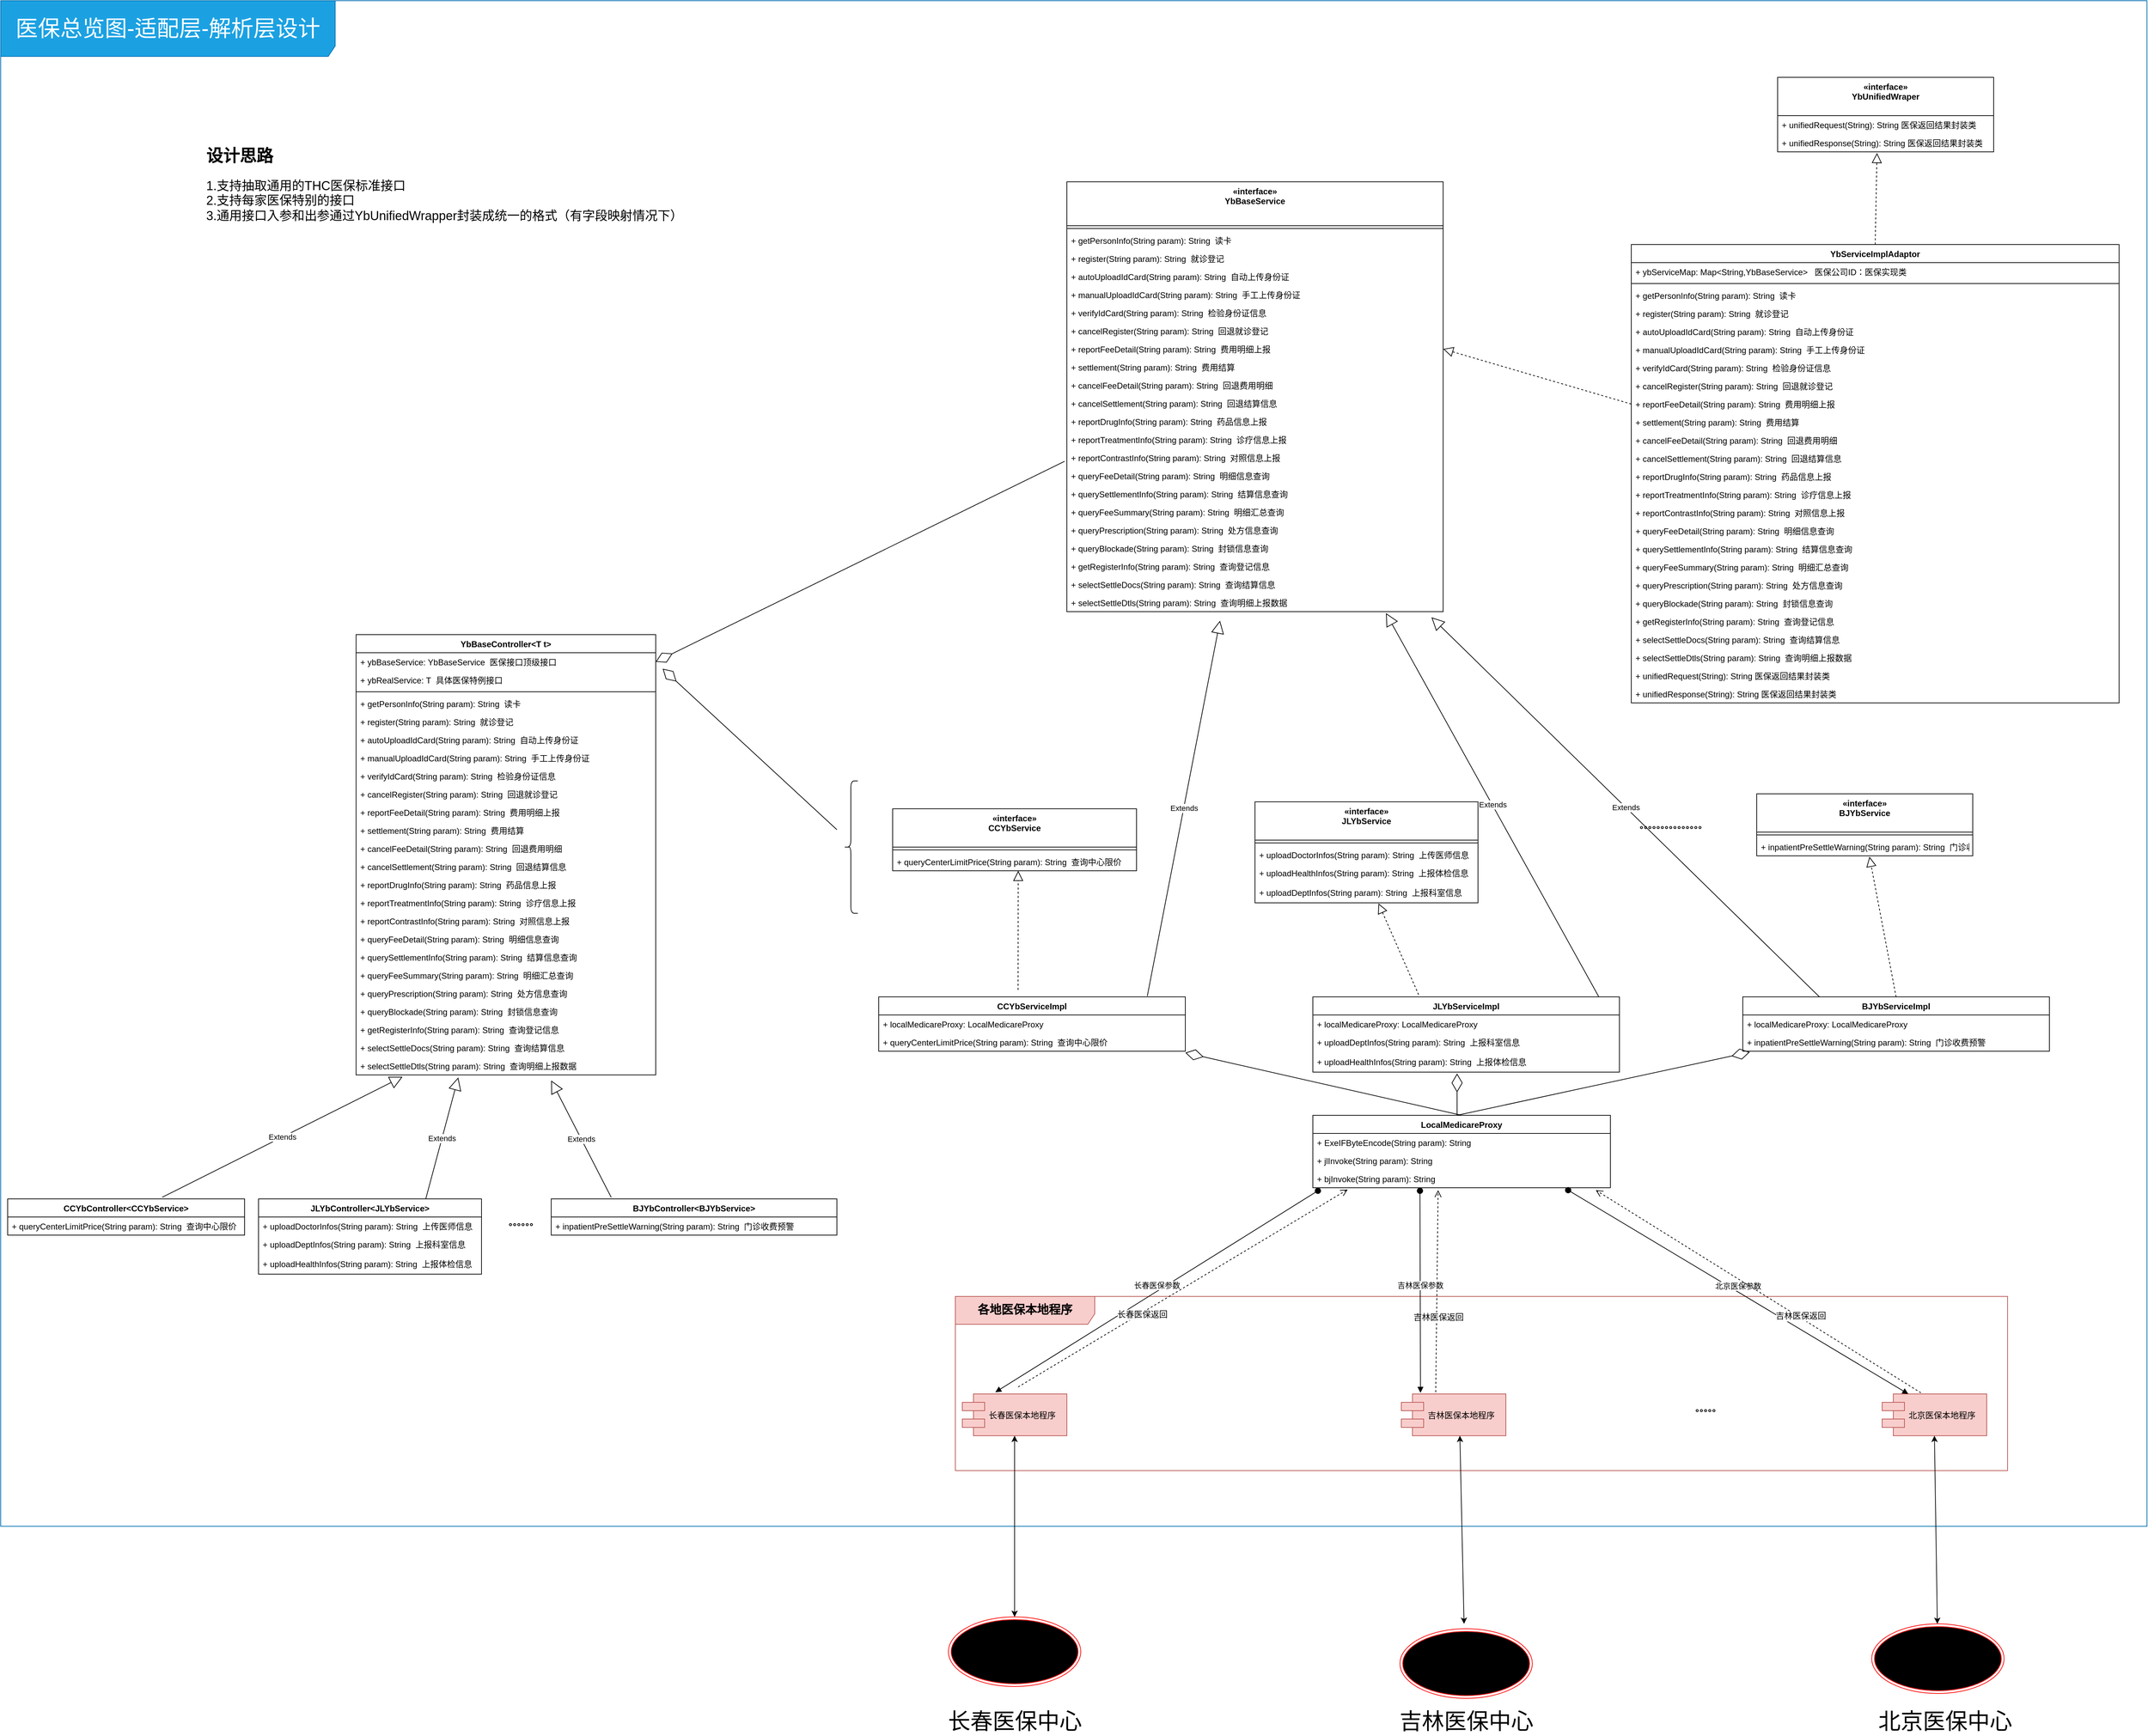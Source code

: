 <mxfile version="12.6.5" type="device"><diagram id="1hyWXDb2ECOlB9ViO7z_" name="Page-1"><mxGraphModel dx="2882" dy="2199" grid="1" gridSize="10" guides="1" tooltips="1" connect="1" arrows="1" fold="1" page="1" pageScale="1" pageWidth="827" pageHeight="1169" math="0" shadow="0"><root><mxCell id="0"/><mxCell id="1" parent="0"/><mxCell id="7I-kZDzAPWxEvF49fUWi-258" value="医保总览图-适配层-解析层设计" style="shape=umlFrame;whiteSpace=wrap;html=1;fontSize=32;width=480;height=80;fillColor=#1ba1e2;strokeColor=#006EAF;fontColor=#ffffff;" parent="1" vertex="1"><mxGeometry x="-230" y="-850" width="3080" height="2190" as="geometry"/></mxCell><mxCell id="7I-kZDzAPWxEvF49fUWi-253" value="各地医保本地程序" style="shape=umlFrame;whiteSpace=wrap;html=1;width=200;height=40;fontStyle=1;fontSize=17;fillColor=#f8cecc;strokeColor=#b85450;" parent="1" vertex="1"><mxGeometry x="1140" y="1010" width="1510" height="250" as="geometry"/></mxCell><mxCell id="7I-kZDzAPWxEvF49fUWi-5" value="YbBaseController&lt;T t&gt;" style="swimlane;fontStyle=1;align=center;verticalAlign=top;childLayout=stackLayout;horizontal=1;startSize=26;horizontalStack=0;resizeParent=1;resizeParentMax=0;resizeLast=0;collapsible=1;marginBottom=0;" parent="1" vertex="1"><mxGeometry x="280" y="60" width="430" height="632" as="geometry"/></mxCell><mxCell id="7I-kZDzAPWxEvF49fUWi-6" value="+ ybBaseService: YbBaseService  医保接口顶级接口&#10;&#10;" style="text;strokeColor=none;fillColor=none;align=left;verticalAlign=top;spacingLeft=4;spacingRight=4;overflow=hidden;rotatable=0;points=[[0,0.5],[1,0.5]];portConstraint=eastwest;" parent="7I-kZDzAPWxEvF49fUWi-5" vertex="1"><mxGeometry y="26" width="430" height="26" as="geometry"/></mxCell><mxCell id="7I-kZDzAPWxEvF49fUWi-163" value="+ ybRealService: T  具体医保特例接口" style="text;strokeColor=none;fillColor=none;align=left;verticalAlign=top;spacingLeft=4;spacingRight=4;overflow=hidden;rotatable=0;points=[[0,0.5],[1,0.5]];portConstraint=eastwest;" parent="7I-kZDzAPWxEvF49fUWi-5" vertex="1"><mxGeometry y="52" width="430" height="26" as="geometry"/></mxCell><mxCell id="7I-kZDzAPWxEvF49fUWi-7" value="" style="line;strokeWidth=1;fillColor=none;align=left;verticalAlign=middle;spacingTop=-1;spacingLeft=3;spacingRight=3;rotatable=0;labelPosition=right;points=[];portConstraint=eastwest;" parent="7I-kZDzAPWxEvF49fUWi-5" vertex="1"><mxGeometry y="78" width="430" height="8" as="geometry"/></mxCell><mxCell id="7I-kZDzAPWxEvF49fUWi-8" value="+ getPersonInfo(String param): String  读卡" style="text;strokeColor=none;fillColor=none;align=left;verticalAlign=top;spacingLeft=4;spacingRight=4;overflow=hidden;rotatable=0;points=[[0,0.5],[1,0.5]];portConstraint=eastwest;" parent="7I-kZDzAPWxEvF49fUWi-5" vertex="1"><mxGeometry y="86" width="430" height="26" as="geometry"/></mxCell><mxCell id="7I-kZDzAPWxEvF49fUWi-9" value="+ register(String param): String  就诊登记" style="text;strokeColor=none;fillColor=none;align=left;verticalAlign=top;spacingLeft=4;spacingRight=4;overflow=hidden;rotatable=0;points=[[0,0.5],[1,0.5]];portConstraint=eastwest;" parent="7I-kZDzAPWxEvF49fUWi-5" vertex="1"><mxGeometry y="112" width="430" height="26" as="geometry"/></mxCell><mxCell id="7I-kZDzAPWxEvF49fUWi-24" value="+ autoUploadIdCard(String param): String  自动上传身份证" style="text;strokeColor=none;fillColor=none;align=left;verticalAlign=top;spacingLeft=4;spacingRight=4;overflow=hidden;rotatable=0;points=[[0,0.5],[1,0.5]];portConstraint=eastwest;" parent="7I-kZDzAPWxEvF49fUWi-5" vertex="1"><mxGeometry y="138" width="430" height="26" as="geometry"/></mxCell><mxCell id="7I-kZDzAPWxEvF49fUWi-25" value="+ manualUploadIdCard(String param): String  手工上传身份证" style="text;strokeColor=none;fillColor=none;align=left;verticalAlign=top;spacingLeft=4;spacingRight=4;overflow=hidden;rotatable=0;points=[[0,0.5],[1,0.5]];portConstraint=eastwest;" parent="7I-kZDzAPWxEvF49fUWi-5" vertex="1"><mxGeometry y="164" width="430" height="26" as="geometry"/></mxCell><mxCell id="7I-kZDzAPWxEvF49fUWi-26" value="+ verifyIdCard(String param): String  检验身份证信息" style="text;strokeColor=none;fillColor=none;align=left;verticalAlign=top;spacingLeft=4;spacingRight=4;overflow=hidden;rotatable=0;points=[[0,0.5],[1,0.5]];portConstraint=eastwest;" parent="7I-kZDzAPWxEvF49fUWi-5" vertex="1"><mxGeometry y="190" width="430" height="26" as="geometry"/></mxCell><mxCell id="7I-kZDzAPWxEvF49fUWi-13" value="+ cancelRegister(String param): String  回退就诊登记" style="text;strokeColor=none;fillColor=none;align=left;verticalAlign=top;spacingLeft=4;spacingRight=4;overflow=hidden;rotatable=0;points=[[0,0.5],[1,0.5]];portConstraint=eastwest;" parent="7I-kZDzAPWxEvF49fUWi-5" vertex="1"><mxGeometry y="216" width="430" height="26" as="geometry"/></mxCell><mxCell id="7I-kZDzAPWxEvF49fUWi-14" value="+ reportFeeDetail(String param): String  费用明细上报" style="text;strokeColor=none;fillColor=none;align=left;verticalAlign=top;spacingLeft=4;spacingRight=4;overflow=hidden;rotatable=0;points=[[0,0.5],[1,0.5]];portConstraint=eastwest;" parent="7I-kZDzAPWxEvF49fUWi-5" vertex="1"><mxGeometry y="242" width="430" height="26" as="geometry"/></mxCell><mxCell id="7I-kZDzAPWxEvF49fUWi-19" value="+ settlement(String param): String  费用结算" style="text;strokeColor=none;fillColor=none;align=left;verticalAlign=top;spacingLeft=4;spacingRight=4;overflow=hidden;rotatable=0;points=[[0,0.5],[1,0.5]];portConstraint=eastwest;" parent="7I-kZDzAPWxEvF49fUWi-5" vertex="1"><mxGeometry y="268" width="430" height="26" as="geometry"/></mxCell><mxCell id="7I-kZDzAPWxEvF49fUWi-27" value="+ cancelFeeDetail(String param): String  回退费用明细" style="text;strokeColor=none;fillColor=none;align=left;verticalAlign=top;spacingLeft=4;spacingRight=4;overflow=hidden;rotatable=0;points=[[0,0.5],[1,0.5]];portConstraint=eastwest;" parent="7I-kZDzAPWxEvF49fUWi-5" vertex="1"><mxGeometry y="294" width="430" height="26" as="geometry"/></mxCell><mxCell id="7I-kZDzAPWxEvF49fUWi-28" value="+ cancelSettlement(String param): String  回退结算信息" style="text;strokeColor=none;fillColor=none;align=left;verticalAlign=top;spacingLeft=4;spacingRight=4;overflow=hidden;rotatable=0;points=[[0,0.5],[1,0.5]];portConstraint=eastwest;" parent="7I-kZDzAPWxEvF49fUWi-5" vertex="1"><mxGeometry y="320" width="430" height="26" as="geometry"/></mxCell><mxCell id="7I-kZDzAPWxEvF49fUWi-20" value="+ reportDrugInfo(String param): String  药品信息上报" style="text;strokeColor=none;fillColor=none;align=left;verticalAlign=top;spacingLeft=4;spacingRight=4;overflow=hidden;rotatable=0;points=[[0,0.5],[1,0.5]];portConstraint=eastwest;" parent="7I-kZDzAPWxEvF49fUWi-5" vertex="1"><mxGeometry y="346" width="430" height="26" as="geometry"/></mxCell><mxCell id="7I-kZDzAPWxEvF49fUWi-21" value="+ reportTreatmentInfo(String param): String  诊疗信息上报" style="text;strokeColor=none;fillColor=none;align=left;verticalAlign=top;spacingLeft=4;spacingRight=4;overflow=hidden;rotatable=0;points=[[0,0.5],[1,0.5]];portConstraint=eastwest;" parent="7I-kZDzAPWxEvF49fUWi-5" vertex="1"><mxGeometry y="372" width="430" height="26" as="geometry"/></mxCell><mxCell id="7I-kZDzAPWxEvF49fUWi-22" value="+ reportContrastInfo(String param): String  对照信息上报" style="text;strokeColor=none;fillColor=none;align=left;verticalAlign=top;spacingLeft=4;spacingRight=4;overflow=hidden;rotatable=0;points=[[0,0.5],[1,0.5]];portConstraint=eastwest;" parent="7I-kZDzAPWxEvF49fUWi-5" vertex="1"><mxGeometry y="398" width="430" height="26" as="geometry"/></mxCell><mxCell id="7I-kZDzAPWxEvF49fUWi-15" value="+ queryFeeDetail(String param): String  明细信息查询" style="text;strokeColor=none;fillColor=none;align=left;verticalAlign=top;spacingLeft=4;spacingRight=4;overflow=hidden;rotatable=0;points=[[0,0.5],[1,0.5]];portConstraint=eastwest;" parent="7I-kZDzAPWxEvF49fUWi-5" vertex="1"><mxGeometry y="424" width="430" height="26" as="geometry"/></mxCell><mxCell id="7I-kZDzAPWxEvF49fUWi-16" value="+ querySettlementInfo(String param): String  结算信息查询" style="text;strokeColor=none;fillColor=none;align=left;verticalAlign=top;spacingLeft=4;spacingRight=4;overflow=hidden;rotatable=0;points=[[0,0.5],[1,0.5]];portConstraint=eastwest;" parent="7I-kZDzAPWxEvF49fUWi-5" vertex="1"><mxGeometry y="450" width="430" height="26" as="geometry"/></mxCell><mxCell id="7I-kZDzAPWxEvF49fUWi-17" value="+ queryFeeSummary(String param): String  明细汇总查询" style="text;strokeColor=none;fillColor=none;align=left;verticalAlign=top;spacingLeft=4;spacingRight=4;overflow=hidden;rotatable=0;points=[[0,0.5],[1,0.5]];portConstraint=eastwest;" parent="7I-kZDzAPWxEvF49fUWi-5" vertex="1"><mxGeometry y="476" width="430" height="26" as="geometry"/></mxCell><mxCell id="7I-kZDzAPWxEvF49fUWi-18" value="+ queryPrescription(String param): String  处方信息查询" style="text;strokeColor=none;fillColor=none;align=left;verticalAlign=top;spacingLeft=4;spacingRight=4;overflow=hidden;rotatable=0;points=[[0,0.5],[1,0.5]];portConstraint=eastwest;" parent="7I-kZDzAPWxEvF49fUWi-5" vertex="1"><mxGeometry y="502" width="430" height="26" as="geometry"/></mxCell><mxCell id="7I-kZDzAPWxEvF49fUWi-23" value="+ queryBlockade(String param): String  封锁信息查询" style="text;strokeColor=none;fillColor=none;align=left;verticalAlign=top;spacingLeft=4;spacingRight=4;overflow=hidden;rotatable=0;points=[[0,0.5],[1,0.5]];portConstraint=eastwest;" parent="7I-kZDzAPWxEvF49fUWi-5" vertex="1"><mxGeometry y="528" width="430" height="26" as="geometry"/></mxCell><mxCell id="7I-kZDzAPWxEvF49fUWi-10" value="+ getRegisterInfo(String param): String  查询登记信息" style="text;strokeColor=none;fillColor=none;align=left;verticalAlign=top;spacingLeft=4;spacingRight=4;overflow=hidden;rotatable=0;points=[[0,0.5],[1,0.5]];portConstraint=eastwest;" parent="7I-kZDzAPWxEvF49fUWi-5" vertex="1"><mxGeometry y="554" width="430" height="26" as="geometry"/></mxCell><mxCell id="7I-kZDzAPWxEvF49fUWi-11" value="+ selectSettleDocs(String param): String  查询结算信息" style="text;strokeColor=none;fillColor=none;align=left;verticalAlign=top;spacingLeft=4;spacingRight=4;overflow=hidden;rotatable=0;points=[[0,0.5],[1,0.5]];portConstraint=eastwest;" parent="7I-kZDzAPWxEvF49fUWi-5" vertex="1"><mxGeometry y="580" width="430" height="26" as="geometry"/></mxCell><mxCell id="7I-kZDzAPWxEvF49fUWi-12" value="+ selectSettleDtls(String param): String  查询明细上报数据" style="text;strokeColor=none;fillColor=none;align=left;verticalAlign=top;spacingLeft=4;spacingRight=4;overflow=hidden;rotatable=0;points=[[0,0.5],[1,0.5]];portConstraint=eastwest;" parent="7I-kZDzAPWxEvF49fUWi-5" vertex="1"><mxGeometry y="606" width="430" height="26" as="geometry"/></mxCell><mxCell id="7I-kZDzAPWxEvF49fUWi-53" value="«interface»&#10;YbBaseService" style="swimlane;fontStyle=1;align=center;verticalAlign=top;childLayout=stackLayout;horizontal=1;startSize=63;horizontalStack=0;resizeParent=1;resizeParentMax=0;resizeLast=0;collapsible=1;marginBottom=0;" parent="1" vertex="1"><mxGeometry x="1300" y="-590" width="540" height="617" as="geometry"/></mxCell><mxCell id="7I-kZDzAPWxEvF49fUWi-55" value="" style="line;strokeWidth=1;fillColor=none;align=left;verticalAlign=middle;spacingTop=-1;spacingLeft=3;spacingRight=3;rotatable=0;labelPosition=right;points=[];portConstraint=eastwest;" parent="7I-kZDzAPWxEvF49fUWi-53" vertex="1"><mxGeometry y="63" width="540" height="8" as="geometry"/></mxCell><mxCell id="7I-kZDzAPWxEvF49fUWi-56" value="+ getPersonInfo(String param): String  读卡" style="text;strokeColor=none;fillColor=none;align=left;verticalAlign=top;spacingLeft=4;spacingRight=4;overflow=hidden;rotatable=0;points=[[0,0.5],[1,0.5]];portConstraint=eastwest;" parent="7I-kZDzAPWxEvF49fUWi-53" vertex="1"><mxGeometry y="71" width="540" height="26" as="geometry"/></mxCell><mxCell id="7I-kZDzAPWxEvF49fUWi-57" value="+ register(String param): String  就诊登记" style="text;strokeColor=none;fillColor=none;align=left;verticalAlign=top;spacingLeft=4;spacingRight=4;overflow=hidden;rotatable=0;points=[[0,0.5],[1,0.5]];portConstraint=eastwest;" parent="7I-kZDzAPWxEvF49fUWi-53" vertex="1"><mxGeometry y="97" width="540" height="26" as="geometry"/></mxCell><mxCell id="7I-kZDzAPWxEvF49fUWi-58" value="+ autoUploadIdCard(String param): String  自动上传身份证" style="text;strokeColor=none;fillColor=none;align=left;verticalAlign=top;spacingLeft=4;spacingRight=4;overflow=hidden;rotatable=0;points=[[0,0.5],[1,0.5]];portConstraint=eastwest;" parent="7I-kZDzAPWxEvF49fUWi-53" vertex="1"><mxGeometry y="123" width="540" height="26" as="geometry"/></mxCell><mxCell id="7I-kZDzAPWxEvF49fUWi-59" value="+ manualUploadIdCard(String param): String  手工上传身份证" style="text;strokeColor=none;fillColor=none;align=left;verticalAlign=top;spacingLeft=4;spacingRight=4;overflow=hidden;rotatable=0;points=[[0,0.5],[1,0.5]];portConstraint=eastwest;" parent="7I-kZDzAPWxEvF49fUWi-53" vertex="1"><mxGeometry y="149" width="540" height="26" as="geometry"/></mxCell><mxCell id="7I-kZDzAPWxEvF49fUWi-60" value="+ verifyIdCard(String param): String  检验身份证信息" style="text;strokeColor=none;fillColor=none;align=left;verticalAlign=top;spacingLeft=4;spacingRight=4;overflow=hidden;rotatable=0;points=[[0,0.5],[1,0.5]];portConstraint=eastwest;" parent="7I-kZDzAPWxEvF49fUWi-53" vertex="1"><mxGeometry y="175" width="540" height="26" as="geometry"/></mxCell><mxCell id="7I-kZDzAPWxEvF49fUWi-61" value="+ cancelRegister(String param): String  回退就诊登记" style="text;strokeColor=none;fillColor=none;align=left;verticalAlign=top;spacingLeft=4;spacingRight=4;overflow=hidden;rotatable=0;points=[[0,0.5],[1,0.5]];portConstraint=eastwest;" parent="7I-kZDzAPWxEvF49fUWi-53" vertex="1"><mxGeometry y="201" width="540" height="26" as="geometry"/></mxCell><mxCell id="7I-kZDzAPWxEvF49fUWi-62" value="+ reportFeeDetail(String param): String  费用明细上报" style="text;strokeColor=none;fillColor=none;align=left;verticalAlign=top;spacingLeft=4;spacingRight=4;overflow=hidden;rotatable=0;points=[[0,0.5],[1,0.5]];portConstraint=eastwest;" parent="7I-kZDzAPWxEvF49fUWi-53" vertex="1"><mxGeometry y="227" width="540" height="26" as="geometry"/></mxCell><mxCell id="7I-kZDzAPWxEvF49fUWi-63" value="+ settlement(String param): String  费用结算" style="text;strokeColor=none;fillColor=none;align=left;verticalAlign=top;spacingLeft=4;spacingRight=4;overflow=hidden;rotatable=0;points=[[0,0.5],[1,0.5]];portConstraint=eastwest;" parent="7I-kZDzAPWxEvF49fUWi-53" vertex="1"><mxGeometry y="253" width="540" height="26" as="geometry"/></mxCell><mxCell id="7I-kZDzAPWxEvF49fUWi-64" value="+ cancelFeeDetail(String param): String  回退费用明细" style="text;strokeColor=none;fillColor=none;align=left;verticalAlign=top;spacingLeft=4;spacingRight=4;overflow=hidden;rotatable=0;points=[[0,0.5],[1,0.5]];portConstraint=eastwest;" parent="7I-kZDzAPWxEvF49fUWi-53" vertex="1"><mxGeometry y="279" width="540" height="26" as="geometry"/></mxCell><mxCell id="7I-kZDzAPWxEvF49fUWi-65" value="+ cancelSettlement(String param): String  回退结算信息" style="text;strokeColor=none;fillColor=none;align=left;verticalAlign=top;spacingLeft=4;spacingRight=4;overflow=hidden;rotatable=0;points=[[0,0.5],[1,0.5]];portConstraint=eastwest;" parent="7I-kZDzAPWxEvF49fUWi-53" vertex="1"><mxGeometry y="305" width="540" height="26" as="geometry"/></mxCell><mxCell id="7I-kZDzAPWxEvF49fUWi-66" value="+ reportDrugInfo(String param): String  药品信息上报" style="text;strokeColor=none;fillColor=none;align=left;verticalAlign=top;spacingLeft=4;spacingRight=4;overflow=hidden;rotatable=0;points=[[0,0.5],[1,0.5]];portConstraint=eastwest;" parent="7I-kZDzAPWxEvF49fUWi-53" vertex="1"><mxGeometry y="331" width="540" height="26" as="geometry"/></mxCell><mxCell id="7I-kZDzAPWxEvF49fUWi-67" value="+ reportTreatmentInfo(String param): String  诊疗信息上报" style="text;strokeColor=none;fillColor=none;align=left;verticalAlign=top;spacingLeft=4;spacingRight=4;overflow=hidden;rotatable=0;points=[[0,0.5],[1,0.5]];portConstraint=eastwest;" parent="7I-kZDzAPWxEvF49fUWi-53" vertex="1"><mxGeometry y="357" width="540" height="26" as="geometry"/></mxCell><mxCell id="7I-kZDzAPWxEvF49fUWi-68" value="+ reportContrastInfo(String param): String  对照信息上报" style="text;strokeColor=none;fillColor=none;align=left;verticalAlign=top;spacingLeft=4;spacingRight=4;overflow=hidden;rotatable=0;points=[[0,0.5],[1,0.5]];portConstraint=eastwest;" parent="7I-kZDzAPWxEvF49fUWi-53" vertex="1"><mxGeometry y="383" width="540" height="26" as="geometry"/></mxCell><mxCell id="7I-kZDzAPWxEvF49fUWi-69" value="+ queryFeeDetail(String param): String  明细信息查询" style="text;strokeColor=none;fillColor=none;align=left;verticalAlign=top;spacingLeft=4;spacingRight=4;overflow=hidden;rotatable=0;points=[[0,0.5],[1,0.5]];portConstraint=eastwest;" parent="7I-kZDzAPWxEvF49fUWi-53" vertex="1"><mxGeometry y="409" width="540" height="26" as="geometry"/></mxCell><mxCell id="7I-kZDzAPWxEvF49fUWi-70" value="+ querySettlementInfo(String param): String  结算信息查询" style="text;strokeColor=none;fillColor=none;align=left;verticalAlign=top;spacingLeft=4;spacingRight=4;overflow=hidden;rotatable=0;points=[[0,0.5],[1,0.5]];portConstraint=eastwest;" parent="7I-kZDzAPWxEvF49fUWi-53" vertex="1"><mxGeometry y="435" width="540" height="26" as="geometry"/></mxCell><mxCell id="7I-kZDzAPWxEvF49fUWi-71" value="+ queryFeeSummary(String param): String  明细汇总查询" style="text;strokeColor=none;fillColor=none;align=left;verticalAlign=top;spacingLeft=4;spacingRight=4;overflow=hidden;rotatable=0;points=[[0,0.5],[1,0.5]];portConstraint=eastwest;" parent="7I-kZDzAPWxEvF49fUWi-53" vertex="1"><mxGeometry y="461" width="540" height="26" as="geometry"/></mxCell><mxCell id="7I-kZDzAPWxEvF49fUWi-72" value="+ queryPrescription(String param): String  处方信息查询" style="text;strokeColor=none;fillColor=none;align=left;verticalAlign=top;spacingLeft=4;spacingRight=4;overflow=hidden;rotatable=0;points=[[0,0.5],[1,0.5]];portConstraint=eastwest;" parent="7I-kZDzAPWxEvF49fUWi-53" vertex="1"><mxGeometry y="487" width="540" height="26" as="geometry"/></mxCell><mxCell id="7I-kZDzAPWxEvF49fUWi-73" value="+ queryBlockade(String param): String  封锁信息查询" style="text;strokeColor=none;fillColor=none;align=left;verticalAlign=top;spacingLeft=4;spacingRight=4;overflow=hidden;rotatable=0;points=[[0,0.5],[1,0.5]];portConstraint=eastwest;" parent="7I-kZDzAPWxEvF49fUWi-53" vertex="1"><mxGeometry y="513" width="540" height="26" as="geometry"/></mxCell><mxCell id="7I-kZDzAPWxEvF49fUWi-74" value="+ getRegisterInfo(String param): String  查询登记信息" style="text;strokeColor=none;fillColor=none;align=left;verticalAlign=top;spacingLeft=4;spacingRight=4;overflow=hidden;rotatable=0;points=[[0,0.5],[1,0.5]];portConstraint=eastwest;" parent="7I-kZDzAPWxEvF49fUWi-53" vertex="1"><mxGeometry y="539" width="540" height="26" as="geometry"/></mxCell><mxCell id="7I-kZDzAPWxEvF49fUWi-75" value="+ selectSettleDocs(String param): String  查询结算信息" style="text;strokeColor=none;fillColor=none;align=left;verticalAlign=top;spacingLeft=4;spacingRight=4;overflow=hidden;rotatable=0;points=[[0,0.5],[1,0.5]];portConstraint=eastwest;" parent="7I-kZDzAPWxEvF49fUWi-53" vertex="1"><mxGeometry y="565" width="540" height="26" as="geometry"/></mxCell><mxCell id="7I-kZDzAPWxEvF49fUWi-76" value="+ selectSettleDtls(String param): String  查询明细上报数据" style="text;strokeColor=none;fillColor=none;align=left;verticalAlign=top;spacingLeft=4;spacingRight=4;overflow=hidden;rotatable=0;points=[[0,0.5],[1,0.5]];portConstraint=eastwest;" parent="7I-kZDzAPWxEvF49fUWi-53" vertex="1"><mxGeometry y="591" width="540" height="26" as="geometry"/></mxCell><mxCell id="7I-kZDzAPWxEvF49fUWi-78" value="" style="endArrow=diamondThin;endFill=0;endSize=24;html=1;entryX=1;entryY=0.5;entryDx=0;entryDy=0;exitX=-0.006;exitY=-0.3;exitDx=0;exitDy=0;exitPerimeter=0;" parent="1" source="7I-kZDzAPWxEvF49fUWi-69" target="7I-kZDzAPWxEvF49fUWi-6" edge="1"><mxGeometry width="160" relative="1" as="geometry"><mxPoint x="1140" y="99" as="sourcePoint"/><mxPoint x="940" y="130" as="targetPoint"/></mxGeometry></mxCell><mxCell id="7I-kZDzAPWxEvF49fUWi-79" value="BJYbServiceImpl" style="swimlane;fontStyle=1;align=center;verticalAlign=top;childLayout=stackLayout;horizontal=1;startSize=26;horizontalStack=0;resizeParent=1;resizeParentMax=0;resizeLast=0;collapsible=1;marginBottom=0;" parent="1" vertex="1"><mxGeometry x="2270" y="580" width="440" height="78" as="geometry"/></mxCell><mxCell id="q3o6DFnVgoW8e674AlXp-18" value="+ localMedicareProxy: LocalMedicareProxy" style="text;strokeColor=none;fillColor=none;align=left;verticalAlign=top;spacingLeft=4;spacingRight=4;overflow=hidden;rotatable=0;points=[[0,0.5],[1,0.5]];portConstraint=eastwest;fontStyle=0" vertex="1" parent="7I-kZDzAPWxEvF49fUWi-79"><mxGeometry y="26" width="440" height="26" as="geometry"/></mxCell><mxCell id="7I-kZDzAPWxEvF49fUWi-82" value="+ inpatientPreSettleWarning(String param): String  门诊收费预警" style="text;strokeColor=none;fillColor=none;align=left;verticalAlign=top;spacingLeft=4;spacingRight=4;overflow=hidden;rotatable=0;points=[[0,0.5],[1,0.5]];portConstraint=eastwest;" parent="7I-kZDzAPWxEvF49fUWi-79" vertex="1"><mxGeometry y="52" width="440" height="26" as="geometry"/></mxCell><mxCell id="7I-kZDzAPWxEvF49fUWi-105" value="«interface»&#10;CCYbService" style="swimlane;fontStyle=1;align=center;verticalAlign=top;childLayout=stackLayout;horizontal=1;startSize=55;horizontalStack=0;resizeParent=1;resizeParentMax=0;resizeLast=0;collapsible=1;marginBottom=0;" parent="1" vertex="1"><mxGeometry x="1050" y="310" width="350" height="89" as="geometry"/></mxCell><mxCell id="7I-kZDzAPWxEvF49fUWi-107" value="" style="line;strokeWidth=1;fillColor=none;align=left;verticalAlign=middle;spacingTop=-1;spacingLeft=3;spacingRight=3;rotatable=0;labelPosition=right;points=[];portConstraint=eastwest;" parent="7I-kZDzAPWxEvF49fUWi-105" vertex="1"><mxGeometry y="55" width="350" height="8" as="geometry"/></mxCell><mxCell id="7I-kZDzAPWxEvF49fUWi-108" value="+ queryCenterLimitPrice(String param): String  查询中心限价" style="text;strokeColor=none;fillColor=none;align=left;verticalAlign=top;spacingLeft=4;spacingRight=4;overflow=hidden;rotatable=0;points=[[0,0.5],[1,0.5]];portConstraint=eastwest;" parent="7I-kZDzAPWxEvF49fUWi-105" vertex="1"><mxGeometry y="63" width="350" height="26" as="geometry"/></mxCell><mxCell id="7I-kZDzAPWxEvF49fUWi-115" value="YbServiceImplAdaptor" style="swimlane;fontStyle=1;align=center;verticalAlign=top;childLayout=stackLayout;horizontal=1;startSize=26;horizontalStack=0;resizeParent=1;resizeParentMax=0;resizeLast=0;collapsible=1;marginBottom=0;" parent="1" vertex="1"><mxGeometry x="2110" y="-500" width="700" height="658" as="geometry"/></mxCell><mxCell id="7I-kZDzAPWxEvF49fUWi-116" value="+ ybServiceMap: Map&lt;String,YbBaseService&gt;   医保公司ID：医保实现类&#10;" style="text;strokeColor=none;fillColor=none;align=left;verticalAlign=top;spacingLeft=4;spacingRight=4;overflow=hidden;rotatable=0;points=[[0,0.5],[1,0.5]];portConstraint=eastwest;" parent="7I-kZDzAPWxEvF49fUWi-115" vertex="1"><mxGeometry y="26" width="700" height="26" as="geometry"/></mxCell><mxCell id="7I-kZDzAPWxEvF49fUWi-117" value="" style="line;strokeWidth=1;fillColor=none;align=left;verticalAlign=middle;spacingTop=-1;spacingLeft=3;spacingRight=3;rotatable=0;labelPosition=right;points=[];portConstraint=eastwest;" parent="7I-kZDzAPWxEvF49fUWi-115" vertex="1"><mxGeometry y="52" width="700" height="8" as="geometry"/></mxCell><mxCell id="7I-kZDzAPWxEvF49fUWi-118" value="+ getPersonInfo(String param): String  读卡" style="text;strokeColor=none;fillColor=none;align=left;verticalAlign=top;spacingLeft=4;spacingRight=4;overflow=hidden;rotatable=0;points=[[0,0.5],[1,0.5]];portConstraint=eastwest;" parent="7I-kZDzAPWxEvF49fUWi-115" vertex="1"><mxGeometry y="60" width="700" height="26" as="geometry"/></mxCell><mxCell id="7I-kZDzAPWxEvF49fUWi-119" value="+ register(String param): String  就诊登记" style="text;strokeColor=none;fillColor=none;align=left;verticalAlign=top;spacingLeft=4;spacingRight=4;overflow=hidden;rotatable=0;points=[[0,0.5],[1,0.5]];portConstraint=eastwest;" parent="7I-kZDzAPWxEvF49fUWi-115" vertex="1"><mxGeometry y="86" width="700" height="26" as="geometry"/></mxCell><mxCell id="7I-kZDzAPWxEvF49fUWi-120" value="+ autoUploadIdCard(String param): String  自动上传身份证" style="text;strokeColor=none;fillColor=none;align=left;verticalAlign=top;spacingLeft=4;spacingRight=4;overflow=hidden;rotatable=0;points=[[0,0.5],[1,0.5]];portConstraint=eastwest;" parent="7I-kZDzAPWxEvF49fUWi-115" vertex="1"><mxGeometry y="112" width="700" height="26" as="geometry"/></mxCell><mxCell id="7I-kZDzAPWxEvF49fUWi-121" value="+ manualUploadIdCard(String param): String  手工上传身份证" style="text;strokeColor=none;fillColor=none;align=left;verticalAlign=top;spacingLeft=4;spacingRight=4;overflow=hidden;rotatable=0;points=[[0,0.5],[1,0.5]];portConstraint=eastwest;" parent="7I-kZDzAPWxEvF49fUWi-115" vertex="1"><mxGeometry y="138" width="700" height="26" as="geometry"/></mxCell><mxCell id="7I-kZDzAPWxEvF49fUWi-122" value="+ verifyIdCard(String param): String  检验身份证信息" style="text;strokeColor=none;fillColor=none;align=left;verticalAlign=top;spacingLeft=4;spacingRight=4;overflow=hidden;rotatable=0;points=[[0,0.5],[1,0.5]];portConstraint=eastwest;" parent="7I-kZDzAPWxEvF49fUWi-115" vertex="1"><mxGeometry y="164" width="700" height="26" as="geometry"/></mxCell><mxCell id="7I-kZDzAPWxEvF49fUWi-123" value="+ cancelRegister(String param): String  回退就诊登记" style="text;strokeColor=none;fillColor=none;align=left;verticalAlign=top;spacingLeft=4;spacingRight=4;overflow=hidden;rotatable=0;points=[[0,0.5],[1,0.5]];portConstraint=eastwest;" parent="7I-kZDzAPWxEvF49fUWi-115" vertex="1"><mxGeometry y="190" width="700" height="26" as="geometry"/></mxCell><mxCell id="7I-kZDzAPWxEvF49fUWi-124" value="+ reportFeeDetail(String param): String  费用明细上报" style="text;strokeColor=none;fillColor=none;align=left;verticalAlign=top;spacingLeft=4;spacingRight=4;overflow=hidden;rotatable=0;points=[[0,0.5],[1,0.5]];portConstraint=eastwest;" parent="7I-kZDzAPWxEvF49fUWi-115" vertex="1"><mxGeometry y="216" width="700" height="26" as="geometry"/></mxCell><mxCell id="7I-kZDzAPWxEvF49fUWi-125" value="+ settlement(String param): String  费用结算" style="text;strokeColor=none;fillColor=none;align=left;verticalAlign=top;spacingLeft=4;spacingRight=4;overflow=hidden;rotatable=0;points=[[0,0.5],[1,0.5]];portConstraint=eastwest;" parent="7I-kZDzAPWxEvF49fUWi-115" vertex="1"><mxGeometry y="242" width="700" height="26" as="geometry"/></mxCell><mxCell id="7I-kZDzAPWxEvF49fUWi-126" value="+ cancelFeeDetail(String param): String  回退费用明细" style="text;strokeColor=none;fillColor=none;align=left;verticalAlign=top;spacingLeft=4;spacingRight=4;overflow=hidden;rotatable=0;points=[[0,0.5],[1,0.5]];portConstraint=eastwest;" parent="7I-kZDzAPWxEvF49fUWi-115" vertex="1"><mxGeometry y="268" width="700" height="26" as="geometry"/></mxCell><mxCell id="7I-kZDzAPWxEvF49fUWi-127" value="+ cancelSettlement(String param): String  回退结算信息" style="text;strokeColor=none;fillColor=none;align=left;verticalAlign=top;spacingLeft=4;spacingRight=4;overflow=hidden;rotatable=0;points=[[0,0.5],[1,0.5]];portConstraint=eastwest;" parent="7I-kZDzAPWxEvF49fUWi-115" vertex="1"><mxGeometry y="294" width="700" height="26" as="geometry"/></mxCell><mxCell id="7I-kZDzAPWxEvF49fUWi-128" value="+ reportDrugInfo(String param): String  药品信息上报" style="text;strokeColor=none;fillColor=none;align=left;verticalAlign=top;spacingLeft=4;spacingRight=4;overflow=hidden;rotatable=0;points=[[0,0.5],[1,0.5]];portConstraint=eastwest;" parent="7I-kZDzAPWxEvF49fUWi-115" vertex="1"><mxGeometry y="320" width="700" height="26" as="geometry"/></mxCell><mxCell id="7I-kZDzAPWxEvF49fUWi-129" value="+ reportTreatmentInfo(String param): String  诊疗信息上报" style="text;strokeColor=none;fillColor=none;align=left;verticalAlign=top;spacingLeft=4;spacingRight=4;overflow=hidden;rotatable=0;points=[[0,0.5],[1,0.5]];portConstraint=eastwest;" parent="7I-kZDzAPWxEvF49fUWi-115" vertex="1"><mxGeometry y="346" width="700" height="26" as="geometry"/></mxCell><mxCell id="7I-kZDzAPWxEvF49fUWi-130" value="+ reportContrastInfo(String param): String  对照信息上报" style="text;strokeColor=none;fillColor=none;align=left;verticalAlign=top;spacingLeft=4;spacingRight=4;overflow=hidden;rotatable=0;points=[[0,0.5],[1,0.5]];portConstraint=eastwest;" parent="7I-kZDzAPWxEvF49fUWi-115" vertex="1"><mxGeometry y="372" width="700" height="26" as="geometry"/></mxCell><mxCell id="7I-kZDzAPWxEvF49fUWi-131" value="+ queryFeeDetail(String param): String  明细信息查询" style="text;strokeColor=none;fillColor=none;align=left;verticalAlign=top;spacingLeft=4;spacingRight=4;overflow=hidden;rotatable=0;points=[[0,0.5],[1,0.5]];portConstraint=eastwest;" parent="7I-kZDzAPWxEvF49fUWi-115" vertex="1"><mxGeometry y="398" width="700" height="26" as="geometry"/></mxCell><mxCell id="7I-kZDzAPWxEvF49fUWi-132" value="+ querySettlementInfo(String param): String  结算信息查询" style="text;strokeColor=none;fillColor=none;align=left;verticalAlign=top;spacingLeft=4;spacingRight=4;overflow=hidden;rotatable=0;points=[[0,0.5],[1,0.5]];portConstraint=eastwest;" parent="7I-kZDzAPWxEvF49fUWi-115" vertex="1"><mxGeometry y="424" width="700" height="26" as="geometry"/></mxCell><mxCell id="7I-kZDzAPWxEvF49fUWi-133" value="+ queryFeeSummary(String param): String  明细汇总查询" style="text;strokeColor=none;fillColor=none;align=left;verticalAlign=top;spacingLeft=4;spacingRight=4;overflow=hidden;rotatable=0;points=[[0,0.5],[1,0.5]];portConstraint=eastwest;" parent="7I-kZDzAPWxEvF49fUWi-115" vertex="1"><mxGeometry y="450" width="700" height="26" as="geometry"/></mxCell><mxCell id="7I-kZDzAPWxEvF49fUWi-134" value="+ queryPrescription(String param): String  处方信息查询" style="text;strokeColor=none;fillColor=none;align=left;verticalAlign=top;spacingLeft=4;spacingRight=4;overflow=hidden;rotatable=0;points=[[0,0.5],[1,0.5]];portConstraint=eastwest;" parent="7I-kZDzAPWxEvF49fUWi-115" vertex="1"><mxGeometry y="476" width="700" height="26" as="geometry"/></mxCell><mxCell id="7I-kZDzAPWxEvF49fUWi-135" value="+ queryBlockade(String param): String  封锁信息查询" style="text;strokeColor=none;fillColor=none;align=left;verticalAlign=top;spacingLeft=4;spacingRight=4;overflow=hidden;rotatable=0;points=[[0,0.5],[1,0.5]];portConstraint=eastwest;" parent="7I-kZDzAPWxEvF49fUWi-115" vertex="1"><mxGeometry y="502" width="700" height="26" as="geometry"/></mxCell><mxCell id="7I-kZDzAPWxEvF49fUWi-136" value="+ getRegisterInfo(String param): String  查询登记信息" style="text;strokeColor=none;fillColor=none;align=left;verticalAlign=top;spacingLeft=4;spacingRight=4;overflow=hidden;rotatable=0;points=[[0,0.5],[1,0.5]];portConstraint=eastwest;" parent="7I-kZDzAPWxEvF49fUWi-115" vertex="1"><mxGeometry y="528" width="700" height="26" as="geometry"/></mxCell><mxCell id="7I-kZDzAPWxEvF49fUWi-137" value="+ selectSettleDocs(String param): String  查询结算信息" style="text;strokeColor=none;fillColor=none;align=left;verticalAlign=top;spacingLeft=4;spacingRight=4;overflow=hidden;rotatable=0;points=[[0,0.5],[1,0.5]];portConstraint=eastwest;" parent="7I-kZDzAPWxEvF49fUWi-115" vertex="1"><mxGeometry y="554" width="700" height="26" as="geometry"/></mxCell><mxCell id="7I-kZDzAPWxEvF49fUWi-138" value="+ selectSettleDtls(String param): String  查询明细上报数据" style="text;strokeColor=none;fillColor=none;align=left;verticalAlign=top;spacingLeft=4;spacingRight=4;overflow=hidden;rotatable=0;points=[[0,0.5],[1,0.5]];portConstraint=eastwest;" parent="7I-kZDzAPWxEvF49fUWi-115" vertex="1"><mxGeometry y="580" width="700" height="26" as="geometry"/></mxCell><mxCell id="q3o6DFnVgoW8e674AlXp-35" value="+ unifiedRequest(String): String 医保返回结果封装类" style="text;strokeColor=none;fillColor=none;align=left;verticalAlign=top;spacingLeft=4;spacingRight=4;overflow=hidden;rotatable=0;points=[[0,0.5],[1,0.5]];portConstraint=eastwest;" vertex="1" parent="7I-kZDzAPWxEvF49fUWi-115"><mxGeometry y="606" width="700" height="26" as="geometry"/></mxCell><mxCell id="q3o6DFnVgoW8e674AlXp-36" value="+ unifiedResponse(String): String 医保返回结果封装类" style="text;strokeColor=none;fillColor=none;align=left;verticalAlign=top;spacingLeft=4;spacingRight=4;overflow=hidden;rotatable=0;points=[[0,0.5],[1,0.5]];portConstraint=eastwest;" vertex="1" parent="7I-kZDzAPWxEvF49fUWi-115"><mxGeometry y="632" width="700" height="26" as="geometry"/></mxCell><mxCell id="7I-kZDzAPWxEvF49fUWi-164" value="CCYbController&lt;CCYbService&gt;" style="swimlane;fontStyle=1;align=center;verticalAlign=top;childLayout=stackLayout;horizontal=1;startSize=26;horizontalStack=0;resizeParent=1;resizeParentMax=0;resizeLast=0;collapsible=1;marginBottom=0;" parent="1" vertex="1"><mxGeometry x="-220" y="870" width="340" height="52" as="geometry"/></mxCell><mxCell id="7I-kZDzAPWxEvF49fUWi-174" value="+ queryCenterLimitPrice(String param): String  查询中心限价" style="text;strokeColor=none;fillColor=none;align=left;verticalAlign=top;spacingLeft=4;spacingRight=4;overflow=hidden;rotatable=0;points=[[0,0.5],[1,0.5]];portConstraint=eastwest;" parent="7I-kZDzAPWxEvF49fUWi-164" vertex="1"><mxGeometry y="26" width="340" height="26" as="geometry"/></mxCell><mxCell id="7I-kZDzAPWxEvF49fUWi-194" value="JLYbController&lt;JLYbService&gt;" style="swimlane;fontStyle=1;align=center;verticalAlign=top;childLayout=stackLayout;horizontal=1;startSize=26;horizontalStack=0;resizeParent=1;resizeParentMax=0;resizeLast=0;collapsible=1;marginBottom=0;" parent="1" vertex="1"><mxGeometry x="140" y="870" width="320" height="108" as="geometry"/></mxCell><mxCell id="7I-kZDzAPWxEvF49fUWi-195" value="+ uploadDoctorInfos(String param): String  上传医师信息" style="text;strokeColor=none;fillColor=none;align=left;verticalAlign=top;spacingLeft=4;spacingRight=4;overflow=hidden;rotatable=0;points=[[0,0.5],[1,0.5]];portConstraint=eastwest;" parent="7I-kZDzAPWxEvF49fUWi-194" vertex="1"><mxGeometry y="26" width="320" height="26" as="geometry"/></mxCell><mxCell id="7I-kZDzAPWxEvF49fUWi-196" value="+ uploadDeptInfos(String param): String  上报科室信息" style="text;strokeColor=none;fillColor=none;align=left;verticalAlign=top;spacingLeft=4;spacingRight=4;overflow=hidden;rotatable=0;points=[[0,0.5],[1,0.5]];portConstraint=eastwest;" parent="7I-kZDzAPWxEvF49fUWi-194" vertex="1"><mxGeometry y="52" width="320" height="28" as="geometry"/></mxCell><mxCell id="q3o6DFnVgoW8e674AlXp-25" value="+ uploadHealthInfos(String param): String  上报体检信息" style="text;strokeColor=none;fillColor=none;align=left;verticalAlign=top;spacingLeft=4;spacingRight=4;overflow=hidden;rotatable=0;points=[[0,0.5],[1,0.5]];portConstraint=eastwest;" vertex="1" parent="7I-kZDzAPWxEvF49fUWi-194"><mxGeometry y="80" width="320" height="28" as="geometry"/></mxCell><mxCell id="7I-kZDzAPWxEvF49fUWi-197" value="。。。。。。" style="text;align=center;fontStyle=1;verticalAlign=middle;spacingLeft=3;spacingRight=3;strokeColor=none;rotatable=0;points=[[0,0.5],[1,0.5]];portConstraint=eastwest;" parent="1" vertex="1"><mxGeometry x="480" y="890" width="80" height="26" as="geometry"/></mxCell><mxCell id="7I-kZDzAPWxEvF49fUWi-198" value="BJYbController&lt;BJYbService&gt;" style="swimlane;fontStyle=1;align=center;verticalAlign=top;childLayout=stackLayout;horizontal=1;startSize=26;horizontalStack=0;resizeParent=1;resizeParentMax=0;resizeLast=0;collapsible=1;marginBottom=0;" parent="1" vertex="1"><mxGeometry x="560" y="870" width="410" height="52" as="geometry"/></mxCell><mxCell id="7I-kZDzAPWxEvF49fUWi-199" value="+ inpatientPreSettleWarning(String param): String  门诊收费预警" style="text;strokeColor=none;fillColor=none;align=left;verticalAlign=top;spacingLeft=4;spacingRight=4;overflow=hidden;rotatable=0;points=[[0,0.5],[1,0.5]];portConstraint=eastwest;" parent="7I-kZDzAPWxEvF49fUWi-198" vertex="1"><mxGeometry y="26" width="410" height="26" as="geometry"/></mxCell><mxCell id="7I-kZDzAPWxEvF49fUWi-201" value="Extends" style="endArrow=block;endSize=16;endFill=0;html=1;entryX=0.155;entryY=1.105;entryDx=0;entryDy=0;entryPerimeter=0;exitX=0.652;exitY=-0.044;exitDx=0;exitDy=0;exitPerimeter=0;" parent="1" source="7I-kZDzAPWxEvF49fUWi-164" target="7I-kZDzAPWxEvF49fUWi-12" edge="1"><mxGeometry width="160" relative="1" as="geometry"><mxPoint y="840" as="sourcePoint"/><mxPoint x="160" y="840" as="targetPoint"/></mxGeometry></mxCell><mxCell id="7I-kZDzAPWxEvF49fUWi-202" value="Extends" style="endArrow=block;endSize=16;endFill=0;html=1;exitX=0.75;exitY=0;exitDx=0;exitDy=0;entryX=0.341;entryY=1.14;entryDx=0;entryDy=0;entryPerimeter=0;" parent="1" source="7I-kZDzAPWxEvF49fUWi-194" target="7I-kZDzAPWxEvF49fUWi-12" edge="1"><mxGeometry width="160" relative="1" as="geometry"><mxPoint x="25.6" y="876.568" as="sourcePoint"/><mxPoint x="460" y="690" as="targetPoint"/></mxGeometry></mxCell><mxCell id="7I-kZDzAPWxEvF49fUWi-203" value="Extends" style="endArrow=block;endSize=16;endFill=0;html=1;exitX=0.21;exitY=-0.044;exitDx=0;exitDy=0;exitPerimeter=0;" parent="1" source="7I-kZDzAPWxEvF49fUWi-198" edge="1"><mxGeometry width="160" relative="1" as="geometry"><mxPoint x="35.6" y="886.568" as="sourcePoint"/><mxPoint x="560" y="700" as="targetPoint"/></mxGeometry></mxCell><mxCell id="7I-kZDzAPWxEvF49fUWi-204" value="JLYbServiceImpl" style="swimlane;fontStyle=1;align=center;verticalAlign=top;childLayout=stackLayout;horizontal=1;startSize=26;horizontalStack=0;resizeParent=1;resizeParentMax=0;resizeLast=0;collapsible=1;marginBottom=0;" parent="1" vertex="1"><mxGeometry x="1653" y="580" width="440" height="108" as="geometry"/></mxCell><mxCell id="q3o6DFnVgoW8e674AlXp-15" value="+ localMedicareProxy: LocalMedicareProxy" style="text;strokeColor=none;fillColor=none;align=left;verticalAlign=top;spacingLeft=4;spacingRight=4;overflow=hidden;rotatable=0;points=[[0,0.5],[1,0.5]];portConstraint=eastwest;fontStyle=0" vertex="1" parent="7I-kZDzAPWxEvF49fUWi-204"><mxGeometry y="26" width="440" height="26" as="geometry"/></mxCell><mxCell id="q3o6DFnVgoW8e674AlXp-28" value="+ uploadDeptInfos(String param): String  上报科室信息" style="text;strokeColor=none;fillColor=none;align=left;verticalAlign=top;spacingLeft=4;spacingRight=4;overflow=hidden;rotatable=0;points=[[0,0.5],[1,0.5]];portConstraint=eastwest;" vertex="1" parent="7I-kZDzAPWxEvF49fUWi-204"><mxGeometry y="52" width="440" height="28" as="geometry"/></mxCell><mxCell id="q3o6DFnVgoW8e674AlXp-29" value="+ uploadHealthInfos(String param): String  上报体检信息" style="text;strokeColor=none;fillColor=none;align=left;verticalAlign=top;spacingLeft=4;spacingRight=4;overflow=hidden;rotatable=0;points=[[0,0.5],[1,0.5]];portConstraint=eastwest;" vertex="1" parent="7I-kZDzAPWxEvF49fUWi-204"><mxGeometry y="80" width="440" height="28" as="geometry"/></mxCell><mxCell id="7I-kZDzAPWxEvF49fUWi-208" value="«interface»&#10;JLYbService" style="swimlane;fontStyle=1;align=center;verticalAlign=top;childLayout=stackLayout;horizontal=1;startSize=55;horizontalStack=0;resizeParent=1;resizeParentMax=0;resizeLast=0;collapsible=1;marginBottom=0;" parent="1" vertex="1"><mxGeometry x="1570" y="300" width="320" height="145" as="geometry"/></mxCell><mxCell id="7I-kZDzAPWxEvF49fUWi-209" value="" style="line;strokeWidth=1;fillColor=none;align=left;verticalAlign=middle;spacingTop=-1;spacingLeft=3;spacingRight=3;rotatable=0;labelPosition=right;points=[];portConstraint=eastwest;" parent="7I-kZDzAPWxEvF49fUWi-208" vertex="1"><mxGeometry y="55" width="320" height="8" as="geometry"/></mxCell><mxCell id="q3o6DFnVgoW8e674AlXp-31" value="+ uploadDoctorInfos(String param): String  上传医师信息" style="text;strokeColor=none;fillColor=none;align=left;verticalAlign=top;spacingLeft=4;spacingRight=4;overflow=hidden;rotatable=0;points=[[0,0.5],[1,0.5]];portConstraint=eastwest;" vertex="1" parent="7I-kZDzAPWxEvF49fUWi-208"><mxGeometry y="63" width="320" height="26" as="geometry"/></mxCell><mxCell id="q3o6DFnVgoW8e674AlXp-33" value="+ uploadHealthInfos(String param): String  上报体检信息" style="text;strokeColor=none;fillColor=none;align=left;verticalAlign=top;spacingLeft=4;spacingRight=4;overflow=hidden;rotatable=0;points=[[0,0.5],[1,0.5]];portConstraint=eastwest;" vertex="1" parent="7I-kZDzAPWxEvF49fUWi-208"><mxGeometry y="89" width="320" height="28" as="geometry"/></mxCell><mxCell id="q3o6DFnVgoW8e674AlXp-32" value="+ uploadDeptInfos(String param): String  上报科室信息" style="text;strokeColor=none;fillColor=none;align=left;verticalAlign=top;spacingLeft=4;spacingRight=4;overflow=hidden;rotatable=0;points=[[0,0.5],[1,0.5]];portConstraint=eastwest;" vertex="1" parent="7I-kZDzAPWxEvF49fUWi-208"><mxGeometry y="117" width="320" height="28" as="geometry"/></mxCell><mxCell id="7I-kZDzAPWxEvF49fUWi-213" value="。。。。。。。。。。。。。。。" style="text;align=center;fontStyle=1;verticalAlign=middle;spacingLeft=3;spacingRight=3;strokeColor=none;rotatable=0;points=[[0,0.5],[1,0.5]];portConstraint=eastwest;" parent="1" vertex="1"><mxGeometry x="2130" y="320" width="80" height="26" as="geometry"/></mxCell><mxCell id="7I-kZDzAPWxEvF49fUWi-214" value="«interface»&#10;BJYbService" style="swimlane;fontStyle=1;align=center;verticalAlign=top;childLayout=stackLayout;horizontal=1;startSize=55;horizontalStack=0;resizeParent=1;resizeParentMax=0;resizeLast=0;collapsible=1;marginBottom=0;" parent="1" vertex="1"><mxGeometry x="2290" y="288.5" width="310" height="89" as="geometry"/></mxCell><mxCell id="7I-kZDzAPWxEvF49fUWi-215" value="" style="line;strokeWidth=1;fillColor=none;align=left;verticalAlign=middle;spacingTop=-1;spacingLeft=3;spacingRight=3;rotatable=0;labelPosition=right;points=[];portConstraint=eastwest;" parent="7I-kZDzAPWxEvF49fUWi-214" vertex="1"><mxGeometry y="55" width="310" height="8" as="geometry"/></mxCell><mxCell id="7I-kZDzAPWxEvF49fUWi-216" value="+ inpatientPreSettleWarning(String param): String  门诊收费预警" style="text;strokeColor=none;fillColor=none;align=left;verticalAlign=top;spacingLeft=4;spacingRight=4;overflow=hidden;rotatable=0;points=[[0,0.5],[1,0.5]];portConstraint=eastwest;" parent="7I-kZDzAPWxEvF49fUWi-214" vertex="1"><mxGeometry y="63" width="310" height="26" as="geometry"/></mxCell><mxCell id="7I-kZDzAPWxEvF49fUWi-217" value="CCYbServiceImpl" style="swimlane;fontStyle=1;align=center;verticalAlign=top;childLayout=stackLayout;horizontal=1;startSize=26;horizontalStack=0;resizeParent=1;resizeParentMax=0;resizeLast=0;collapsible=1;marginBottom=0;" parent="1" vertex="1"><mxGeometry x="1030" y="580" width="440" height="78" as="geometry"/></mxCell><mxCell id="q3o6DFnVgoW8e674AlXp-19" value="+ localMedicareProxy: LocalMedicareProxy" style="text;strokeColor=none;fillColor=none;align=left;verticalAlign=top;spacingLeft=4;spacingRight=4;overflow=hidden;rotatable=0;points=[[0,0.5],[1,0.5]];portConstraint=eastwest;fontStyle=0" vertex="1" parent="7I-kZDzAPWxEvF49fUWi-217"><mxGeometry y="26" width="440" height="26" as="geometry"/></mxCell><mxCell id="7I-kZDzAPWxEvF49fUWi-218" value="+ queryCenterLimitPrice(String param): String  查询中心限价" style="text;strokeColor=none;fillColor=none;align=left;verticalAlign=top;spacingLeft=4;spacingRight=4;overflow=hidden;rotatable=0;points=[[0,0.5],[1,0.5]];portConstraint=eastwest;" parent="7I-kZDzAPWxEvF49fUWi-217" vertex="1"><mxGeometry y="52" width="440" height="26" as="geometry"/></mxCell><mxCell id="7I-kZDzAPWxEvF49fUWi-219" value="Extends" style="endArrow=block;endSize=16;endFill=0;html=1;exitX=0.876;exitY=-0.014;exitDx=0;exitDy=0;exitPerimeter=0;entryX=0.407;entryY=1.5;entryDx=0;entryDy=0;entryPerimeter=0;" parent="1" source="7I-kZDzAPWxEvF49fUWi-217" target="7I-kZDzAPWxEvF49fUWi-76" edge="1"><mxGeometry width="160" relative="1" as="geometry"><mxPoint x="1610" y="550" as="sourcePoint"/><mxPoint x="1870" y="-60" as="targetPoint"/></mxGeometry></mxCell><mxCell id="7I-kZDzAPWxEvF49fUWi-220" value="" style="endArrow=block;dashed=1;endFill=0;endSize=12;html=1;entryX=0.522;entryY=1.05;entryDx=0;entryDy=0;exitX=0.5;exitY=0;exitDx=0;exitDy=0;entryPerimeter=0;" parent="1" source="7I-kZDzAPWxEvF49fUWi-79" target="7I-kZDzAPWxEvF49fUWi-216" edge="1"><mxGeometry width="160" relative="1" as="geometry"><mxPoint x="1260" y="990" as="sourcePoint"/><mxPoint x="1420" y="990" as="targetPoint"/></mxGeometry></mxCell><mxCell id="7I-kZDzAPWxEvF49fUWi-225" value="Extends" style="endArrow=block;endSize=16;endFill=0;html=1;exitX=0.932;exitY=-0.006;exitDx=0;exitDy=0;exitPerimeter=0;entryX=0.848;entryY=1.083;entryDx=0;entryDy=0;entryPerimeter=0;" parent="1" source="7I-kZDzAPWxEvF49fUWi-204" target="7I-kZDzAPWxEvF49fUWi-76" edge="1"><mxGeometry width="160" relative="1" as="geometry"><mxPoint x="1755.44" y="609.272" as="sourcePoint"/><mxPoint x="2050" y="-140" as="targetPoint"/></mxGeometry></mxCell><mxCell id="7I-kZDzAPWxEvF49fUWi-226" value="Extends" style="endArrow=block;endSize=16;endFill=0;html=1;exitX=0.25;exitY=0;exitDx=0;exitDy=0;entryX=0.969;entryY=1.316;entryDx=0;entryDy=0;entryPerimeter=0;" parent="1" source="7I-kZDzAPWxEvF49fUWi-79" target="7I-kZDzAPWxEvF49fUWi-76" edge="1"><mxGeometry width="160" relative="1" as="geometry"><mxPoint x="1840.08" y="730.188" as="sourcePoint"/><mxPoint x="2230" y="60" as="targetPoint"/></mxGeometry></mxCell><mxCell id="7I-kZDzAPWxEvF49fUWi-230" value="长春医保本地程序" style="shape=component;align=left;spacingLeft=36;fillColor=#f8cecc;strokeColor=#b85450;" parent="1" vertex="1"><mxGeometry x="1150" y="1150" width="150" height="60" as="geometry"/></mxCell><mxCell id="7I-kZDzAPWxEvF49fUWi-231" value="吉林医保本地程序" style="shape=component;align=left;spacingLeft=36;fillColor=#f8cecc;strokeColor=#b85450;" parent="1" vertex="1"><mxGeometry x="1780" y="1150" width="150" height="60" as="geometry"/></mxCell><mxCell id="7I-kZDzAPWxEvF49fUWi-232" value="北京医保本地程序" style="shape=component;align=left;spacingLeft=36;fillColor=#f8cecc;strokeColor=#b85450;" parent="1" vertex="1"><mxGeometry x="2470" y="1150" width="150" height="60" as="geometry"/></mxCell><mxCell id="7I-kZDzAPWxEvF49fUWi-233" value="长春医保参数" style="html=1;verticalAlign=bottom;startArrow=oval;startFill=1;endArrow=block;startSize=8;entryX=0.316;entryY=-0.042;entryDx=0;entryDy=0;entryPerimeter=0;exitX=0.017;exitY=1.168;exitDx=0;exitDy=0;exitPerimeter=0;" parent="1" target="7I-kZDzAPWxEvF49fUWi-230" edge="1" source="q3o6DFnVgoW8e674AlXp-13"><mxGeometry width="60" relative="1" as="geometry"><mxPoint x="1210" y="640" as="sourcePoint"/><mxPoint x="1320" y="1130" as="targetPoint"/></mxGeometry></mxCell><mxCell id="7I-kZDzAPWxEvF49fUWi-234" value="" style="html=1;verticalAlign=bottom;endArrow=open;dashed=1;endSize=8;entryX=0.117;entryY=1.098;entryDx=0;entryDy=0;entryPerimeter=0;" parent="1" edge="1" target="q3o6DFnVgoW8e674AlXp-13"><mxGeometry relative="1" as="geometry"><mxPoint x="1230" y="1140" as="sourcePoint"/><mxPoint x="1240" y="635" as="targetPoint"/></mxGeometry></mxCell><mxCell id="7I-kZDzAPWxEvF49fUWi-235" value="长春医保返回" style="text;html=1;align=center;verticalAlign=middle;resizable=0;points=[];labelBackgroundColor=#ffffff;" parent="7I-kZDzAPWxEvF49fUWi-234" vertex="1" connectable="0"><mxGeometry x="-0.255" y="-2" relative="1" as="geometry"><mxPoint as="offset"/></mxGeometry></mxCell><mxCell id="7I-kZDzAPWxEvF49fUWi-236" value="。。。。。" style="text;align=center;fontStyle=1;verticalAlign=middle;spacingLeft=3;spacingRight=3;strokeColor=none;rotatable=0;points=[[0,0.5],[1,0.5]];portConstraint=eastwest;" parent="1" vertex="1"><mxGeometry x="2180" y="1157" width="80" height="26" as="geometry"/></mxCell><mxCell id="7I-kZDzAPWxEvF49fUWi-237" value="" style="html=1;verticalAlign=bottom;endArrow=open;dashed=1;endSize=8;exitX=0.329;exitY=-0.042;exitDx=0;exitDy=0;entryX=0.421;entryY=1.133;entryDx=0;entryDy=0;entryPerimeter=0;exitPerimeter=0;" parent="1" source="7I-kZDzAPWxEvF49fUWi-231" target="q3o6DFnVgoW8e674AlXp-13" edge="1"><mxGeometry relative="1" as="geometry"><mxPoint x="1470" y="1140" as="sourcePoint"/><mxPoint x="1525.39" y="658.17" as="targetPoint"/></mxGeometry></mxCell><mxCell id="7I-kZDzAPWxEvF49fUWi-238" value="吉林医保返回" style="text;html=1;align=center;verticalAlign=middle;resizable=0;points=[];labelBackgroundColor=#ffffff;" parent="7I-kZDzAPWxEvF49fUWi-237" vertex="1" connectable="0"><mxGeometry x="-0.255" y="-2" relative="1" as="geometry"><mxPoint as="offset"/></mxGeometry></mxCell><mxCell id="7I-kZDzAPWxEvF49fUWi-239" value="吉林医保参数" style="html=1;verticalAlign=bottom;startArrow=oval;startFill=1;endArrow=block;startSize=8;entryX=0.183;entryY=-0.027;entryDx=0;entryDy=0;entryPerimeter=0;exitX=0.36;exitY=1.168;exitDx=0;exitDy=0;exitPerimeter=0;" parent="1" source="q3o6DFnVgoW8e674AlXp-13" target="7I-kZDzAPWxEvF49fUWi-231" edge="1"><mxGeometry width="60" relative="1" as="geometry"><mxPoint x="1380" y="670" as="sourcePoint"/><mxPoint x="1327.4" y="1147.48" as="targetPoint"/></mxGeometry></mxCell><mxCell id="7I-kZDzAPWxEvF49fUWi-240" value="北京医保参数" style="html=1;verticalAlign=bottom;startArrow=oval;startFill=1;endArrow=block;startSize=8;entryX=0.25;entryY=0;entryDx=0;entryDy=0;exitX=0.858;exitY=1.133;exitDx=0;exitDy=0;exitPerimeter=0;" parent="1" source="q3o6DFnVgoW8e674AlXp-13" target="7I-kZDzAPWxEvF49fUWi-232" edge="1"><mxGeometry width="60" relative="1" as="geometry"><mxPoint x="1657.67" y="960.496" as="sourcePoint"/><mxPoint x="1642.32" y="1322.32" as="targetPoint"/></mxGeometry></mxCell><mxCell id="7I-kZDzAPWxEvF49fUWi-241" value="" style="html=1;verticalAlign=bottom;endArrow=open;dashed=1;endSize=8;exitX=0.371;exitY=-0.027;exitDx=0;exitDy=0;exitPerimeter=0;entryX=0.951;entryY=1.133;entryDx=0;entryDy=0;entryPerimeter=0;" parent="1" source="7I-kZDzAPWxEvF49fUWi-232" target="q3o6DFnVgoW8e674AlXp-13" edge="1"><mxGeometry relative="1" as="geometry"><mxPoint x="1870" y="1403.44" as="sourcePoint"/><mxPoint x="1890.4" y="1039.996" as="targetPoint"/></mxGeometry></mxCell><mxCell id="7I-kZDzAPWxEvF49fUWi-242" value="吉林医保返回" style="text;html=1;align=center;verticalAlign=middle;resizable=0;points=[];labelBackgroundColor=#ffffff;" parent="7I-kZDzAPWxEvF49fUWi-241" vertex="1" connectable="0"><mxGeometry x="-0.255" y="-2" relative="1" as="geometry"><mxPoint as="offset"/></mxGeometry></mxCell><mxCell id="7I-kZDzAPWxEvF49fUWi-244" value="«interface»&#10;YbUnifiedWraper" style="swimlane;fontStyle=1;align=center;verticalAlign=top;childLayout=stackLayout;horizontal=1;startSize=55;horizontalStack=0;resizeParent=1;resizeParentMax=0;resizeLast=0;collapsible=1;marginBottom=0;" parent="1" vertex="1"><mxGeometry x="2320" y="-740" width="310" height="107" as="geometry"/></mxCell><mxCell id="7I-kZDzAPWxEvF49fUWi-246" value="+ unifiedRequest(String): String 医保返回结果封装类" style="text;strokeColor=none;fillColor=none;align=left;verticalAlign=top;spacingLeft=4;spacingRight=4;overflow=hidden;rotatable=0;points=[[0,0.5],[1,0.5]];portConstraint=eastwest;" parent="7I-kZDzAPWxEvF49fUWi-244" vertex="1"><mxGeometry y="55" width="310" height="26" as="geometry"/></mxCell><mxCell id="q3o6DFnVgoW8e674AlXp-24" value="+ unifiedResponse(String): String 医保返回结果封装类" style="text;strokeColor=none;fillColor=none;align=left;verticalAlign=top;spacingLeft=4;spacingRight=4;overflow=hidden;rotatable=0;points=[[0,0.5],[1,0.5]];portConstraint=eastwest;" vertex="1" parent="7I-kZDzAPWxEvF49fUWi-244"><mxGeometry y="81" width="310" height="26" as="geometry"/></mxCell><mxCell id="7I-kZDzAPWxEvF49fUWi-247" value="" style="endArrow=block;dashed=1;endFill=0;endSize=12;html=1;exitX=0;exitY=0.5;exitDx=0;exitDy=0;entryX=1;entryY=0.5;entryDx=0;entryDy=0;" parent="1" source="7I-kZDzAPWxEvF49fUWi-124" target="7I-kZDzAPWxEvF49fUWi-62" edge="1"><mxGeometry width="160" relative="1" as="geometry"><mxPoint x="1370" y="643" as="sourcePoint"/><mxPoint x="1610" y="350" as="targetPoint"/></mxGeometry></mxCell><mxCell id="7I-kZDzAPWxEvF49fUWi-248" value="" style="endArrow=block;dashed=1;endFill=0;endSize=12;html=1;exitX=0.5;exitY=0;exitDx=0;exitDy=0;entryX=0.46;entryY=1.06;entryDx=0;entryDy=0;entryPerimeter=0;" parent="1" source="7I-kZDzAPWxEvF49fUWi-115" target="q3o6DFnVgoW8e674AlXp-24" edge="1"><mxGeometry width="160" relative="1" as="geometry"><mxPoint x="1800" y="138.64" as="sourcePoint"/><mxPoint x="1600" y="146" as="targetPoint"/></mxGeometry></mxCell><mxCell id="7I-kZDzAPWxEvF49fUWi-254" value="" style="shape=curlyBracket;whiteSpace=wrap;html=1;rounded=1;fontSize=17;" parent="1" vertex="1"><mxGeometry x="980" y="270" width="20" height="190" as="geometry"/></mxCell><mxCell id="7I-kZDzAPWxEvF49fUWi-255" value="" style="endArrow=diamondThin;endFill=0;endSize=24;html=1;entryX=1;entryY=0.5;entryDx=0;entryDy=0;" parent="1" edge="1"><mxGeometry width="160" relative="1" as="geometry"><mxPoint x="970" y="340" as="sourcePoint"/><mxPoint x="720" y="109" as="targetPoint"/></mxGeometry></mxCell><mxCell id="7I-kZDzAPWxEvF49fUWi-256" value="" style="endArrow=block;dashed=1;endFill=0;endSize=12;html=1;exitX=0.345;exitY=-0.029;exitDx=0;exitDy=0;exitPerimeter=0;entryX=0.554;entryY=1.029;entryDx=0;entryDy=0;entryPerimeter=0;" parent="1" source="7I-kZDzAPWxEvF49fUWi-204" target="q3o6DFnVgoW8e674AlXp-32" edge="1"><mxGeometry width="160" relative="1" as="geometry"><mxPoint x="1750" y="619.7" as="sourcePoint"/><mxPoint x="1734.841" y="389.0" as="targetPoint"/></mxGeometry></mxCell><mxCell id="7I-kZDzAPWxEvF49fUWi-257" value="" style="endArrow=block;dashed=1;endFill=0;endSize=12;html=1;" parent="1" edge="1"><mxGeometry width="160" relative="1" as="geometry"><mxPoint x="1230" y="570" as="sourcePoint"/><mxPoint x="1230.186" y="399" as="targetPoint"/></mxGeometry></mxCell><mxCell id="7I-kZDzAPWxEvF49fUWi-259" value="" style="ellipse;html=1;shape=endState;fillColor=#000000;strokeColor=#ff0000;fontSize=32;" parent="1" vertex="1"><mxGeometry x="1130" y="1470" width="190" height="100" as="geometry"/></mxCell><mxCell id="7I-kZDzAPWxEvF49fUWi-260" value="长春医保中心" style="text;html=1;align=center;verticalAlign=middle;resizable=0;points=[];autosize=1;fontSize=32;" parent="1" vertex="1"><mxGeometry x="1120" y="1600" width="210" height="40" as="geometry"/></mxCell><mxCell id="7I-kZDzAPWxEvF49fUWi-261" value="" style="endArrow=classic;startArrow=classic;html=1;fontSize=32;entryX=0.5;entryY=1;entryDx=0;entryDy=0;exitX=0.5;exitY=0;exitDx=0;exitDy=0;" parent="1" source="7I-kZDzAPWxEvF49fUWi-259" target="7I-kZDzAPWxEvF49fUWi-230" edge="1"><mxGeometry width="50" height="50" relative="1" as="geometry"><mxPoint x="1260" y="2050" as="sourcePoint"/><mxPoint x="1310" y="2000" as="targetPoint"/></mxGeometry></mxCell><mxCell id="7I-kZDzAPWxEvF49fUWi-262" value="" style="ellipse;html=1;shape=endState;fillColor=#000000;strokeColor=#ff0000;fontSize=32;" parent="1" vertex="1"><mxGeometry x="1778" y="1487" width="190" height="100" as="geometry"/></mxCell><mxCell id="7I-kZDzAPWxEvF49fUWi-263" value="" style="endArrow=classic;startArrow=classic;html=1;fontSize=32;entryX=0.5;entryY=1;entryDx=0;entryDy=0;" parent="1" edge="1"><mxGeometry width="50" height="50" relative="1" as="geometry"><mxPoint x="1870" y="1480" as="sourcePoint"/><mxPoint x="1864" y="1210" as="targetPoint"/></mxGeometry></mxCell><mxCell id="7I-kZDzAPWxEvF49fUWi-264" value="吉林医保中心" style="text;html=1;align=center;verticalAlign=middle;resizable=0;points=[];autosize=1;fontSize=32;" parent="1" vertex="1"><mxGeometry x="1768" y="1600" width="210" height="40" as="geometry"/></mxCell><mxCell id="7I-kZDzAPWxEvF49fUWi-265" value="北京医保中心" style="text;html=1;align=center;verticalAlign=middle;resizable=0;points=[];autosize=1;fontSize=32;" parent="1" vertex="1"><mxGeometry x="2455" y="1600" width="210" height="40" as="geometry"/></mxCell><mxCell id="7I-kZDzAPWxEvF49fUWi-266" value="" style="ellipse;html=1;shape=endState;fillColor=#000000;strokeColor=#ff0000;fontSize=32;" parent="1" vertex="1"><mxGeometry x="2455" y="1480" width="190" height="100" as="geometry"/></mxCell><mxCell id="7I-kZDzAPWxEvF49fUWi-267" value="" style="endArrow=classic;startArrow=classic;html=1;fontSize=32;entryX=0.5;entryY=1;entryDx=0;entryDy=0;" parent="1" source="7I-kZDzAPWxEvF49fUWi-266" target="7I-kZDzAPWxEvF49fUWi-232" edge="1"><mxGeometry width="50" height="50" relative="1" as="geometry"><mxPoint x="1880" y="1490" as="sourcePoint"/><mxPoint x="1874" y="1220" as="targetPoint"/></mxGeometry></mxCell><mxCell id="q3o6DFnVgoW8e674AlXp-8" value="LocalMedicareProxy" style="swimlane;fontStyle=1;align=center;verticalAlign=top;childLayout=stackLayout;horizontal=1;startSize=26;horizontalStack=0;resizeParent=1;resizeParentMax=0;resizeLast=0;collapsible=1;marginBottom=0;" vertex="1" parent="1"><mxGeometry x="1653" y="750" width="427" height="104" as="geometry"/></mxCell><mxCell id="q3o6DFnVgoW8e674AlXp-11" value="+ ExeIFByteEncode(String param): String" style="text;strokeColor=none;fillColor=none;align=left;verticalAlign=top;spacingLeft=4;spacingRight=4;overflow=hidden;rotatable=0;points=[[0,0.5],[1,0.5]];portConstraint=eastwest;" vertex="1" parent="q3o6DFnVgoW8e674AlXp-8"><mxGeometry y="26" width="427" height="26" as="geometry"/></mxCell><mxCell id="q3o6DFnVgoW8e674AlXp-12" value="+ jlInvoke(String param): String" style="text;strokeColor=none;fillColor=none;align=left;verticalAlign=top;spacingLeft=4;spacingRight=4;overflow=hidden;rotatable=0;points=[[0,0.5],[1,0.5]];portConstraint=eastwest;" vertex="1" parent="q3o6DFnVgoW8e674AlXp-8"><mxGeometry y="52" width="427" height="26" as="geometry"/></mxCell><mxCell id="q3o6DFnVgoW8e674AlXp-13" value="+ bjInvoke(String param): String" style="text;strokeColor=none;fillColor=none;align=left;verticalAlign=top;spacingLeft=4;spacingRight=4;overflow=hidden;rotatable=0;points=[[0,0.5],[1,0.5]];portConstraint=eastwest;" vertex="1" parent="q3o6DFnVgoW8e674AlXp-8"><mxGeometry y="78" width="427" height="26" as="geometry"/></mxCell><mxCell id="q3o6DFnVgoW8e674AlXp-21" value="" style="endArrow=diamondThin;endFill=0;endSize=24;html=1;entryX=1;entryY=1.084;entryDx=0;entryDy=0;entryPerimeter=0;exitX=0.5;exitY=0;exitDx=0;exitDy=0;" edge="1" parent="1" source="q3o6DFnVgoW8e674AlXp-8" target="7I-kZDzAPWxEvF49fUWi-218"><mxGeometry width="160" relative="1" as="geometry"><mxPoint x="1460" y="730" as="sourcePoint"/><mxPoint x="1620" y="730" as="targetPoint"/></mxGeometry></mxCell><mxCell id="q3o6DFnVgoW8e674AlXp-22" value="" style="endArrow=diamondThin;endFill=0;endSize=24;html=1;" edge="1" parent="1"><mxGeometry width="160" relative="1" as="geometry"><mxPoint x="1860" y="750" as="sourcePoint"/><mxPoint x="1860" y="690" as="targetPoint"/></mxGeometry></mxCell><mxCell id="q3o6DFnVgoW8e674AlXp-23" value="" style="endArrow=diamondThin;endFill=0;endSize=24;html=1;entryX=0.023;entryY=1.049;entryDx=0;entryDy=0;entryPerimeter=0;" edge="1" parent="1" target="7I-kZDzAPWxEvF49fUWi-82"><mxGeometry width="160" relative="1" as="geometry"><mxPoint x="1860" y="750" as="sourcePoint"/><mxPoint x="1882.12" y="670.184" as="targetPoint"/></mxGeometry></mxCell><mxCell id="q3o6DFnVgoW8e674AlXp-34" value="&lt;h1&gt;设计思路&lt;/h1&gt;&lt;p style=&quot;font-size: 18px&quot;&gt;1.支持抽取通用的THC医保标准接口&lt;br&gt;2.支持每家医保特别的接口&lt;br&gt;3.通用接口入参和出参通过YbUnifiedWrapper封装成统一的格式（有字段映射情况下）&lt;br&gt;&lt;/p&gt;" style="text;html=1;strokeColor=none;fillColor=none;spacing=5;spacingTop=-20;whiteSpace=wrap;overflow=hidden;rounded=0;" vertex="1" parent="1"><mxGeometry x="60" y="-647" width="750" height="317" as="geometry"/></mxCell></root></mxGraphModel></diagram></mxfile>